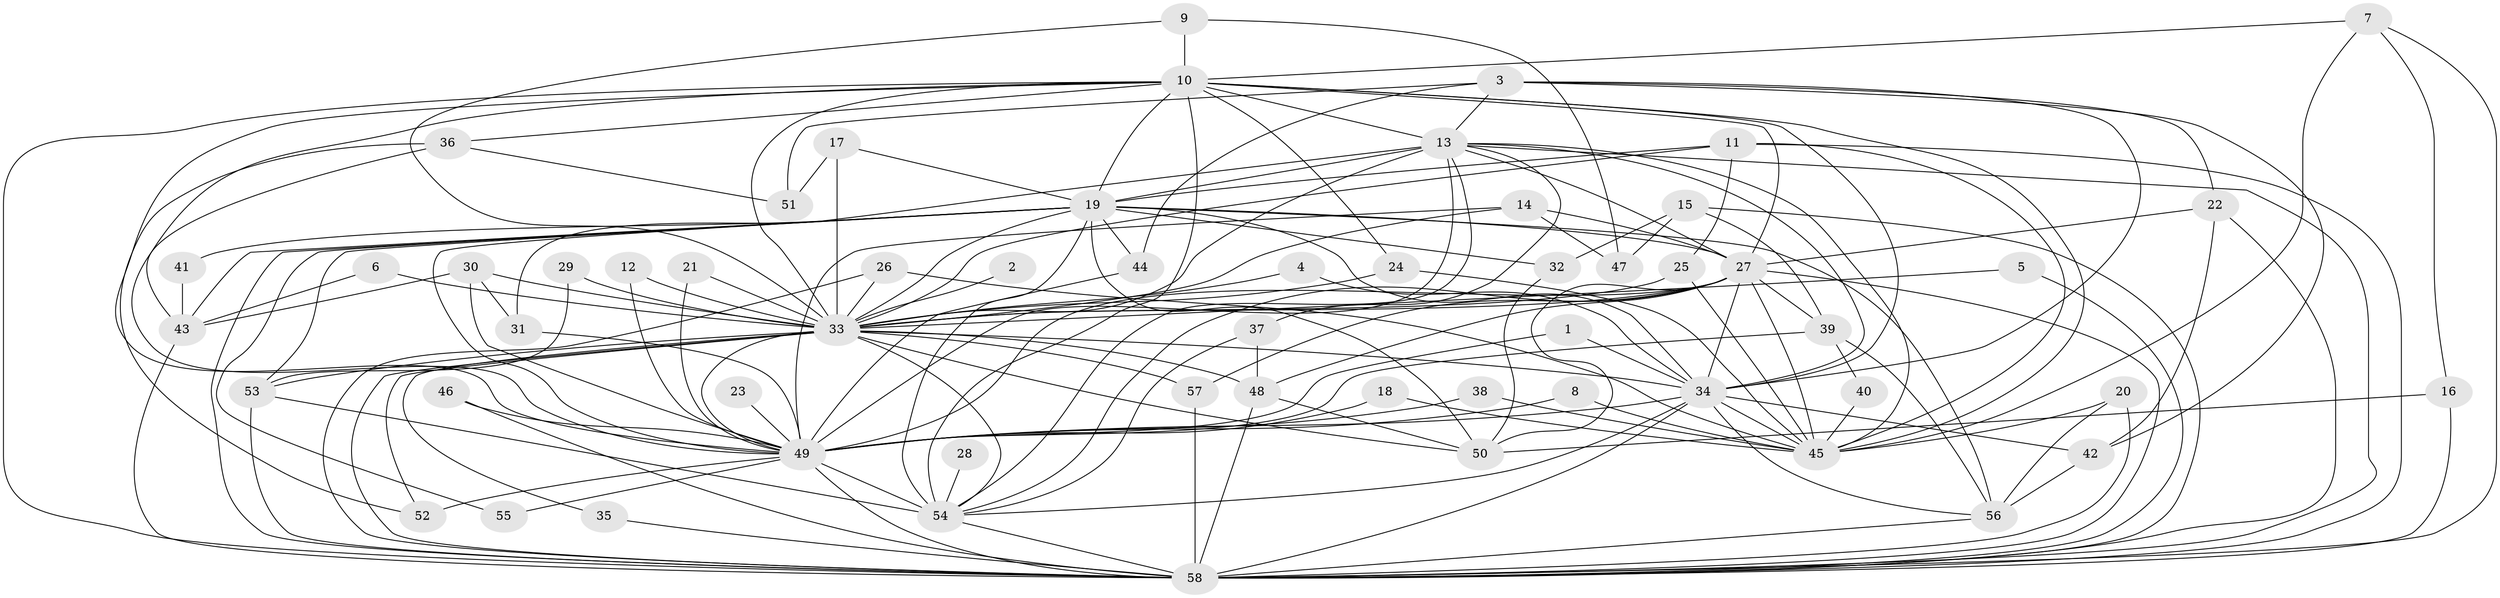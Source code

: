 // original degree distribution, {25: 0.008620689655172414, 31: 0.008620689655172414, 21: 0.008620689655172414, 19: 0.017241379310344827, 15: 0.008620689655172414, 28: 0.008620689655172414, 18: 0.008620689655172414, 14: 0.017241379310344827, 34: 0.008620689655172414, 2: 0.5862068965517241, 3: 0.1724137931034483, 6: 0.02586206896551724, 4: 0.08620689655172414, 5: 0.02586206896551724, 7: 0.008620689655172414}
// Generated by graph-tools (version 1.1) at 2025/01/03/09/25 03:01:29]
// undirected, 58 vertices, 162 edges
graph export_dot {
graph [start="1"]
  node [color=gray90,style=filled];
  1;
  2;
  3;
  4;
  5;
  6;
  7;
  8;
  9;
  10;
  11;
  12;
  13;
  14;
  15;
  16;
  17;
  18;
  19;
  20;
  21;
  22;
  23;
  24;
  25;
  26;
  27;
  28;
  29;
  30;
  31;
  32;
  33;
  34;
  35;
  36;
  37;
  38;
  39;
  40;
  41;
  42;
  43;
  44;
  45;
  46;
  47;
  48;
  49;
  50;
  51;
  52;
  53;
  54;
  55;
  56;
  57;
  58;
  1 -- 34 [weight=1.0];
  1 -- 49 [weight=1.0];
  2 -- 33 [weight=1.0];
  3 -- 13 [weight=1.0];
  3 -- 22 [weight=1.0];
  3 -- 34 [weight=1.0];
  3 -- 42 [weight=1.0];
  3 -- 44 [weight=1.0];
  3 -- 51 [weight=1.0];
  4 -- 33 [weight=1.0];
  4 -- 34 [weight=1.0];
  5 -- 33 [weight=1.0];
  5 -- 58 [weight=1.0];
  6 -- 33 [weight=1.0];
  6 -- 43 [weight=1.0];
  7 -- 10 [weight=1.0];
  7 -- 16 [weight=1.0];
  7 -- 45 [weight=1.0];
  7 -- 58 [weight=1.0];
  8 -- 45 [weight=1.0];
  8 -- 49 [weight=1.0];
  9 -- 10 [weight=1.0];
  9 -- 33 [weight=1.0];
  9 -- 47 [weight=1.0];
  10 -- 13 [weight=2.0];
  10 -- 19 [weight=3.0];
  10 -- 24 [weight=1.0];
  10 -- 27 [weight=1.0];
  10 -- 33 [weight=1.0];
  10 -- 34 [weight=2.0];
  10 -- 36 [weight=1.0];
  10 -- 43 [weight=2.0];
  10 -- 45 [weight=1.0];
  10 -- 49 [weight=1.0];
  10 -- 54 [weight=1.0];
  10 -- 58 [weight=1.0];
  11 -- 19 [weight=1.0];
  11 -- 25 [weight=1.0];
  11 -- 33 [weight=1.0];
  11 -- 45 [weight=1.0];
  11 -- 58 [weight=1.0];
  12 -- 33 [weight=1.0];
  12 -- 49 [weight=1.0];
  13 -- 19 [weight=3.0];
  13 -- 27 [weight=2.0];
  13 -- 31 [weight=1.0];
  13 -- 33 [weight=1.0];
  13 -- 34 [weight=1.0];
  13 -- 37 [weight=1.0];
  13 -- 45 [weight=2.0];
  13 -- 49 [weight=3.0];
  13 -- 54 [weight=1.0];
  13 -- 58 [weight=1.0];
  14 -- 27 [weight=1.0];
  14 -- 33 [weight=1.0];
  14 -- 47 [weight=1.0];
  14 -- 49 [weight=1.0];
  15 -- 32 [weight=1.0];
  15 -- 39 [weight=1.0];
  15 -- 47 [weight=1.0];
  15 -- 58 [weight=1.0];
  16 -- 50 [weight=1.0];
  16 -- 58 [weight=1.0];
  17 -- 19 [weight=1.0];
  17 -- 33 [weight=1.0];
  17 -- 51 [weight=1.0];
  18 -- 45 [weight=1.0];
  18 -- 49 [weight=1.0];
  19 -- 27 [weight=3.0];
  19 -- 32 [weight=1.0];
  19 -- 33 [weight=3.0];
  19 -- 34 [weight=4.0];
  19 -- 41 [weight=1.0];
  19 -- 43 [weight=1.0];
  19 -- 44 [weight=1.0];
  19 -- 49 [weight=2.0];
  19 -- 50 [weight=1.0];
  19 -- 53 [weight=1.0];
  19 -- 54 [weight=3.0];
  19 -- 55 [weight=2.0];
  19 -- 56 [weight=1.0];
  19 -- 58 [weight=3.0];
  20 -- 45 [weight=1.0];
  20 -- 56 [weight=1.0];
  20 -- 58 [weight=1.0];
  21 -- 33 [weight=1.0];
  21 -- 49 [weight=1.0];
  22 -- 27 [weight=1.0];
  22 -- 42 [weight=1.0];
  22 -- 58 [weight=1.0];
  23 -- 49 [weight=1.0];
  24 -- 33 [weight=1.0];
  24 -- 45 [weight=1.0];
  25 -- 33 [weight=1.0];
  25 -- 45 [weight=1.0];
  26 -- 33 [weight=1.0];
  26 -- 45 [weight=1.0];
  26 -- 58 [weight=2.0];
  27 -- 33 [weight=2.0];
  27 -- 34 [weight=1.0];
  27 -- 39 [weight=1.0];
  27 -- 45 [weight=1.0];
  27 -- 48 [weight=2.0];
  27 -- 49 [weight=1.0];
  27 -- 50 [weight=1.0];
  27 -- 54 [weight=1.0];
  27 -- 57 [weight=1.0];
  27 -- 58 [weight=2.0];
  28 -- 54 [weight=1.0];
  29 -- 33 [weight=1.0];
  29 -- 53 [weight=1.0];
  30 -- 31 [weight=1.0];
  30 -- 33 [weight=1.0];
  30 -- 43 [weight=1.0];
  30 -- 49 [weight=1.0];
  31 -- 49 [weight=1.0];
  32 -- 50 [weight=1.0];
  33 -- 34 [weight=1.0];
  33 -- 35 [weight=1.0];
  33 -- 48 [weight=1.0];
  33 -- 49 [weight=1.0];
  33 -- 50 [weight=1.0];
  33 -- 52 [weight=1.0];
  33 -- 53 [weight=1.0];
  33 -- 54 [weight=1.0];
  33 -- 57 [weight=1.0];
  33 -- 58 [weight=1.0];
  34 -- 42 [weight=1.0];
  34 -- 45 [weight=1.0];
  34 -- 49 [weight=1.0];
  34 -- 54 [weight=1.0];
  34 -- 56 [weight=1.0];
  34 -- 58 [weight=1.0];
  35 -- 58 [weight=1.0];
  36 -- 49 [weight=1.0];
  36 -- 51 [weight=1.0];
  36 -- 52 [weight=1.0];
  37 -- 48 [weight=1.0];
  37 -- 54 [weight=1.0];
  38 -- 45 [weight=1.0];
  38 -- 49 [weight=1.0];
  39 -- 40 [weight=1.0];
  39 -- 49 [weight=1.0];
  39 -- 56 [weight=1.0];
  40 -- 45 [weight=1.0];
  41 -- 43 [weight=1.0];
  42 -- 56 [weight=1.0];
  43 -- 58 [weight=1.0];
  44 -- 49 [weight=1.0];
  46 -- 49 [weight=1.0];
  46 -- 58 [weight=1.0];
  48 -- 50 [weight=1.0];
  48 -- 58 [weight=1.0];
  49 -- 52 [weight=2.0];
  49 -- 54 [weight=2.0];
  49 -- 55 [weight=2.0];
  49 -- 58 [weight=1.0];
  53 -- 54 [weight=1.0];
  53 -- 58 [weight=1.0];
  54 -- 58 [weight=1.0];
  56 -- 58 [weight=1.0];
  57 -- 58 [weight=1.0];
}
